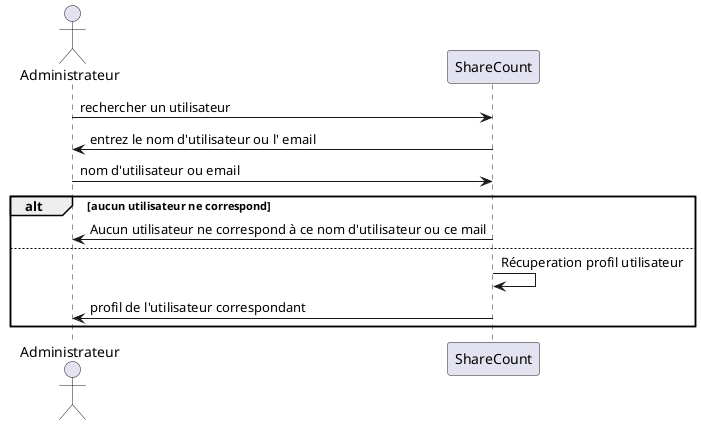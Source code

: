@startuml "Rechercher un profil utilisateur (admin)"
actor Administrateur as a
participant ShareCount as sc

a 	-> 	sc : rechercher un utilisateur
a 	<- 	sc : entrez le nom d'utilisateur ou l' email
a 	-> 	sc : nom d'utilisateur ou email
alt aucun utilisateur ne correspond
a 	<- 	sc : Aucun utilisateur ne correspond à ce nom d'utilisateur ou ce mail
else
sc 	-> 	sc : Récuperation profil utilisateur
a 	<- 	sc : profil de l'utilisateur correspondant
end
@enduml